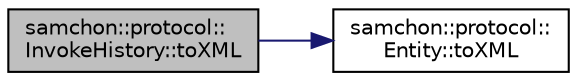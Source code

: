 digraph "samchon::protocol::InvokeHistory::toXML"
{
  edge [fontname="Helvetica",fontsize="10",labelfontname="Helvetica",labelfontsize="10"];
  node [fontname="Helvetica",fontsize="10",shape=record];
  rankdir="LR";
  Node1 [label="samchon::protocol::\lInvokeHistory::toXML",height=0.2,width=0.4,color="black", fillcolor="grey75", style="filled", fontcolor="black"];
  Node1 -> Node2 [color="midnightblue",fontsize="10",style="solid",fontname="Helvetica"];
  Node2 [label="samchon::protocol::\lEntity::toXML",height=0.2,width=0.4,color="black", fillcolor="white", style="filled",URL="$d0/d3e/classsamchon_1_1protocol_1_1Entity.html#a8516db6d4dc71068a48bd1364cf9be23",tooltip="Get an XML object represents the Entity. "];
}
